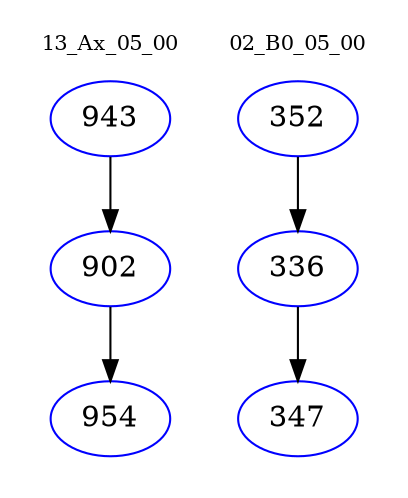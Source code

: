 digraph{
subgraph cluster_0 {
color = white
label = "13_Ax_05_00";
fontsize=10;
T0_943 [label="943", color="blue"]
T0_943 -> T0_902 [color="black"]
T0_902 [label="902", color="blue"]
T0_902 -> T0_954 [color="black"]
T0_954 [label="954", color="blue"]
}
subgraph cluster_1 {
color = white
label = "02_B0_05_00";
fontsize=10;
T1_352 [label="352", color="blue"]
T1_352 -> T1_336 [color="black"]
T1_336 [label="336", color="blue"]
T1_336 -> T1_347 [color="black"]
T1_347 [label="347", color="blue"]
}
}
